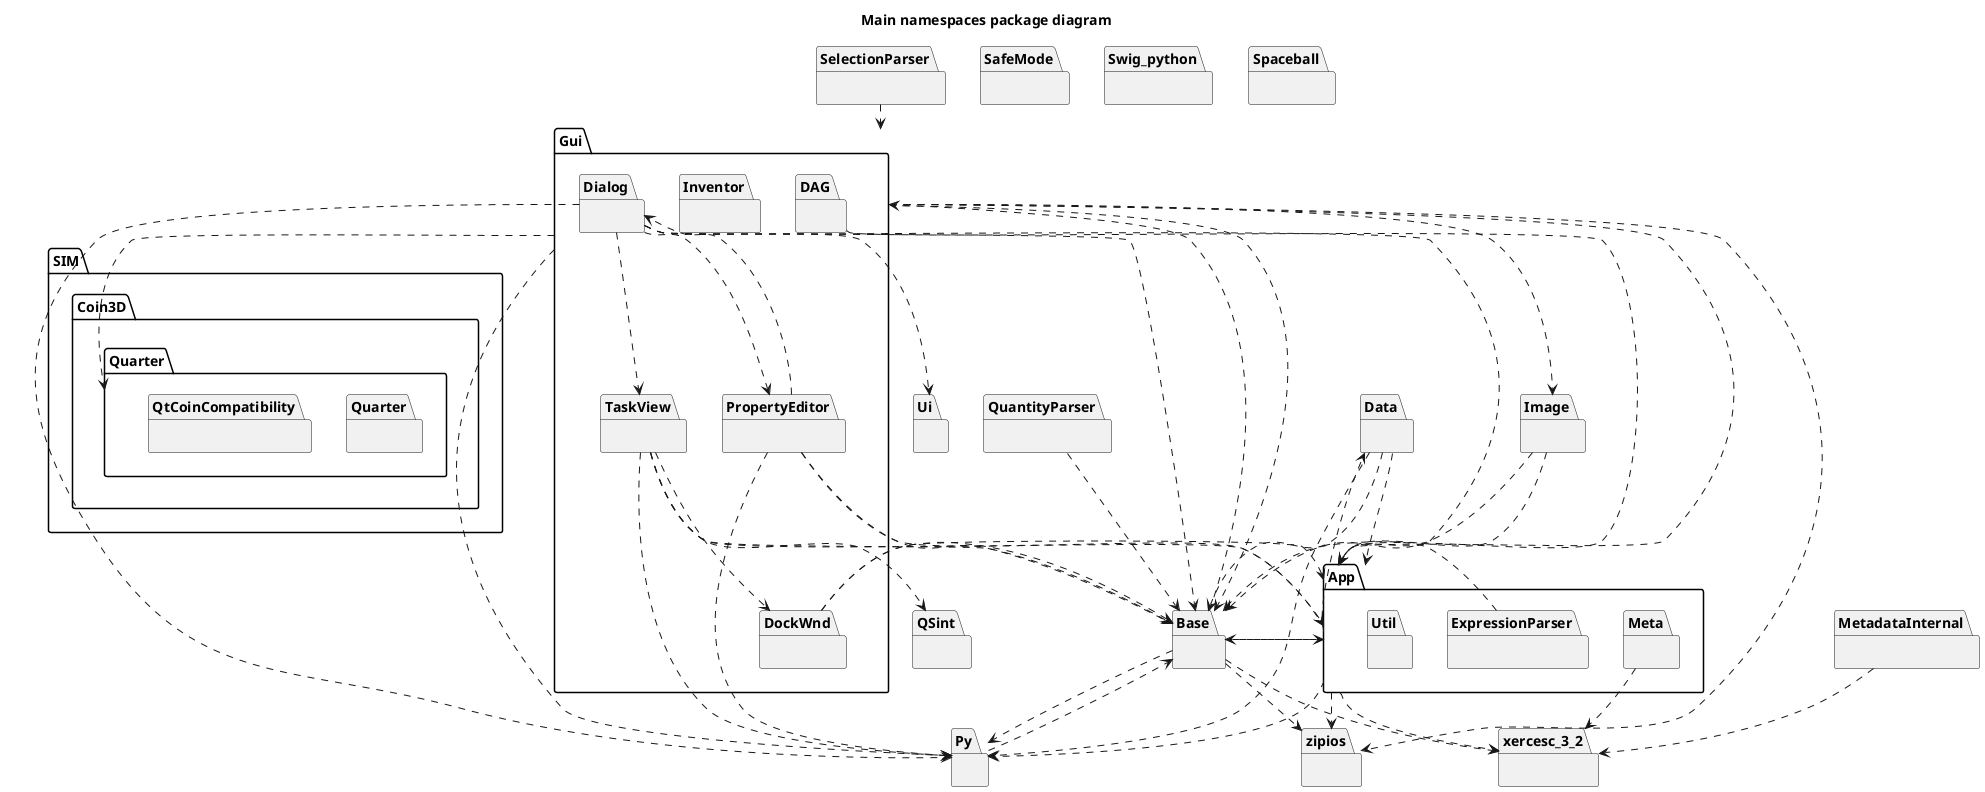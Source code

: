 @startuml
title Main namespaces package diagram
package [Base] as C_0005614219575140048477 [[https://github.com/FreeCAD/FreeCAD/blob/2fcc5317fe3aee96ca73475986a577719fc78e20/src/Base/Bitmask.h#L109{Base}]] {
}
package [Py] as C_0006793471478365930557 [[https://github.com/FreeCAD/FreeCAD/blob/2fcc5317fe3aee96ca73475986a577719fc78e20/src/CXX/Python3/IndirectPythonInterface.hxx#L44{Py}]] {
}
package [Data] as C_0007944022382666682349 [[https://github.com/FreeCAD/FreeCAD/blob/2fcc5317fe3aee96ca73475986a577719fc78e20/src/App/StringHasher.h#L43{Data}]] {
}
package [App] as C_0018282610363821501524 [[https://github.com/FreeCAD/FreeCAD/blob/2fcc5317fe3aee96ca73475986a577719fc78e20/src/App/StringHasher.h#L48{App}]] {
package [ExpressionParser] as C_0007246889466153709727 [[https://github.com/FreeCAD/FreeCAD/blob/2fcc5317fe3aee96ca73475986a577719fc78e20/src/App/ExpressionParser.h#L498{ExpressionParser}]] {
}
package [Meta] as C_0018270916162518928430 [[https://github.com/FreeCAD/FreeCAD/blob/2fcc5317fe3aee96ca73475986a577719fc78e20/src/App/Metadata.h#L42{Meta}]] {
}
package [Util] as C_0016650202754900121193 [[https://github.com/FreeCAD/FreeCAD/blob/2fcc5317fe3aee96ca73475986a577719fc78e20/src/App/ProgramOptionsUtilities.h#L31{Util}]] {
}
}
package [zipios] as C_0016682921334049073419 [[https://github.com/FreeCAD/FreeCAD/blob/2fcc5317fe3aee96ca73475986a577719fc78e20/src/Base/Reader.h#L41{zipios}]] {
}
package [xercesc_3_2] as C_0006430248465199115378 [[https://github.com/FreeCAD/FreeCAD/blob/2fcc5317fe3aee96ca73475986a577719fc78e20/src/Base/Reader.h#L54{xercesc_3_2}]] {
}
package [Image] as C_0010778985571113791344 [[https://github.com/FreeCAD/FreeCAD/blob/2fcc5317fe3aee96ca73475986a577719fc78e20/src/App/ImagePlane.h#L30{Image}]] {
}
package [MetadataInternal] as C_0014411154297366927015 [[https://github.com/FreeCAD/FreeCAD/blob/2fcc5317fe3aee96ca73475986a577719fc78e20/src/App/Metadata.cpp#L68{MetadataInternal}]] {
}
package [SafeMode] as C_0001781159584129674761 [[https://github.com/FreeCAD/FreeCAD/blob/2fcc5317fe3aee96ca73475986a577719fc78e20/src/App/SafeMode.h#L26{SafeMode}]] {
}
package [QuantityParser] as C_0015938650824019463012 [[https://github.com/FreeCAD/FreeCAD/blob/2fcc5317fe3aee96ca73475986a577719fc78e20/src/Base/Quantity.cpp#L517{QuantityParser}]] {
}
package [Swig_python] as C_0010456284060332735194 [[https://github.com/FreeCAD/FreeCAD/blob/2fcc5317fe3aee96ca73475986a577719fc78e20/src/Base/Interpreter.cpp#L914{Swig_python}]] {
}
package [Gui] as C_0002504077655750104390 [[https://github.com/FreeCAD/FreeCAD/blob/2fcc5317fe3aee96ca73475986a577719fc78e20/src/Gui/Namespace.h#L28{Gui}]] {
package [TaskView] as C_0003787228725676250920 [[https://github.com/FreeCAD/FreeCAD/blob/2fcc5317fe3aee96ca73475986a577719fc78e20/src/Gui/TaskView/TaskWatcher.h#L34{TaskView}]] {
}
package [Dialog] as C_0011556839640094493981 [[https://github.com/FreeCAD/FreeCAD/blob/2fcc5317fe3aee96ca73475986a577719fc78e20/src/Gui/PropertyPage.h#L33{Dialog}]] {
}
package [DockWnd] as C_0004275390182320945250 [[https://github.com/FreeCAD/FreeCAD/blob/2fcc5317fe3aee96ca73475986a577719fc78e20/src/Gui/MainWindow.h#L49{DockWnd}]] {
}
package [PropertyEditor] as C_0018156722304449023864 [[https://github.com/FreeCAD/FreeCAD/blob/2fcc5317fe3aee96ca73475986a577719fc78e20/src/Gui/propertyeditor/PropertyItem.h#L79{PropertyEditor}]] {
}
package [Inventor] as C_0004683800225880915543 [[https://github.com/FreeCAD/FreeCAD/blob/2fcc5317fe3aee96ca73475986a577719fc78e20/src/Gui/Inventor/MarkerBitmaps.h#L32{Inventor}]] {
}
package [DAG] as C_0018329347203714231793 [[https://github.com/FreeCAD/FreeCAD/blob/2fcc5317fe3aee96ca73475986a577719fc78e20/src/Gui/DAGView/DAGRectItem.h#L32{DAG}]] {
}
}
package [SIM] as C_0013431119429217839578 [[https://github.com/FreeCAD/FreeCAD/blob/2fcc5317fe3aee96ca73475986a577719fc78e20/src/Gui/Quarter/QuarterWidget.h#L56{SIM}]] {
package [Coin3D] as C_0000202493170868742021 [[https://github.com/FreeCAD/FreeCAD/blob/2fcc5317fe3aee96ca73475986a577719fc78e20/src/Gui/Quarter/QuarterWidget.h#L56{Coin3D}]] {
package [Quarter] as C_0000686828068437319385 [[https://github.com/FreeCAD/FreeCAD/blob/2fcc5317fe3aee96ca73475986a577719fc78e20/src/Gui/Quarter/QuarterWidget.h#L56{Quarter}]] {
package [Quarter] as C_0002151431186878769132 [[https://github.com/FreeCAD/FreeCAD/blob/2fcc5317fe3aee96ca73475986a577719fc78e20/src/Gui/Quarter/Quarter.h#L40{Quarter}]] {
}
package [QtCoinCompatibility] as C_0006801328954580585505 [[https://github.com/FreeCAD/FreeCAD/blob/2fcc5317fe3aee96ca73475986a577719fc78e20/src/Gui/Quarter/QtCoinCompatibility.h#L44{QtCoinCompatibility}]] {
}
}
}
}
package [Ui] as C_0003071563805793380058 [[https://github.com/FreeCAD/FreeCAD/blob/2fcc5317fe3aee96ca73475986a577719fc78e20/src/Gui/DlgExpressionInput.h#L33{Ui}]] {
}
package [QSint] as C_0002776273517734033433 [[https://github.com/FreeCAD/FreeCAD/blob/2fcc5317fe3aee96ca73475986a577719fc78e20/src/Gui/QSint/actionpanel/actionlabel.h#L15{QSint}]] {
}
package [Spaceball] as C_0002921845655042211540 [[https://github.com/FreeCAD/FreeCAD/blob/2fcc5317fe3aee96ca73475986a577719fc78e20/src/Gui/SpaceballEvent.h#L28{Spaceball}]] {
}
package [SelectionParser] as C_0002549866568165142968 [[https://github.com/FreeCAD/FreeCAD/blob/2fcc5317fe3aee96ca73475986a577719fc78e20/src/Gui/SelectionFilter.cpp#L249{SelectionParser}]] {
}
C_0005614219575140048477 ..> C_0006793471478365930557 [[https://github.com/FreeCAD/FreeCAD/blob/2fcc5317fe3aee96ca73475986a577719fc78e20/_build/src/Base/BaseClassPy.h#L61{}]]
C_0005614219575140048477 ..> C_0006430248465199115378 [[https://github.com/FreeCAD/FreeCAD/blob/2fcc5317fe3aee96ca73475986a577719fc78e20/src/Base/Reader.h#L351{}]]
C_0005614219575140048477 ..> C_0016682921334049073419 [[https://github.com/FreeCAD/FreeCAD/blob/2fcc5317fe3aee96ca73475986a577719fc78e20/src/Base/Reader.h#L253{}]]
C_0005614219575140048477 ..> C_0002504077655750104390 [[https://github.com/FreeCAD/FreeCAD/blob/2fcc5317fe3aee96ca73475986a577719fc78e20/src/Base/Observer.h#L236{}]]
C_0005614219575140048477 ..> C_0018282610363821501524 [[https://github.com/FreeCAD/FreeCAD/blob/2fcc5317fe3aee96ca73475986a577719fc78e20/src/Gui/Utilities.h#L105{}]]
C_0006793471478365930557 ..> C_0005614219575140048477 [[https://github.com/FreeCAD/FreeCAD/blob/2fcc5317fe3aee96ca73475986a577719fc78e20/src/Base/GeometryPyCXX.h#L132{}]]
C_0007944022382666682349 ..> C_0018282610363821501524 [[https://github.com/FreeCAD/FreeCAD/blob/2fcc5317fe3aee96ca73475986a577719fc78e20/src/App/MappedName.h#L105{}]]
C_0007944022382666682349 ..> C_0005614219575140048477 [[https://github.com/FreeCAD/FreeCAD/blob/2fcc5317fe3aee96ca73475986a577719fc78e20/src/App/ElementMap.h#L312{}]]
C_0007944022382666682349 ..> C_0006793471478365930557 [[https://github.com/FreeCAD/FreeCAD/blob/2fcc5317fe3aee96ca73475986a577719fc78e20/_build/src/App/ComplexGeoDataPy.h#L109{}]]
C_0018282610363821501524 ..> C_0005614219575140048477 [[https://github.com/FreeCAD/FreeCAD/blob/2fcc5317fe3aee96ca73475986a577719fc78e20/src/App/StringHasher.h#L316{}]]
C_0018282610363821501524 ..> C_0007944022382666682349 [[https://github.com/FreeCAD/FreeCAD/blob/2fcc5317fe3aee96ca73475986a577719fc78e20/src/App/StringHasher.h#L707{}]]
C_0018282610363821501524 ..> C_0006793471478365930557 [[https://github.com/FreeCAD/FreeCAD/blob/2fcc5317fe3aee96ca73475986a577719fc78e20/_build/src/App/StringIDPy.h#L57{}]]
C_0018282610363821501524 ..> C_0006430248465199115378 [[https://github.com/FreeCAD/FreeCAD/blob/2fcc5317fe3aee96ca73475986a577719fc78e20/src/App/Metadata.h#L377{}]]
C_0018282610363821501524 ..> C_0016682921334049073419 [[https://github.com/FreeCAD/FreeCAD/blob/2fcc5317fe3aee96ca73475986a577719fc78e20/src/App/MergeDocuments.h#L58{}]]
C_0007246889466153709727 ..> C_0005614219575140048477 [[https://github.com/FreeCAD/FreeCAD/blob/2fcc5317fe3aee96ca73475986a577719fc78e20/src/App/ExpressionParser.h#L510{}]]
C_0018270916162518928430 ..> C_0006430248465199115378 [[https://github.com/FreeCAD/FreeCAD/blob/2fcc5317fe3aee96ca73475986a577719fc78e20/src/App/Metadata.h#L52{}]]
C_0010778985571113791344 ..> C_0018282610363821501524 [[https://github.com/FreeCAD/FreeCAD/blob/2fcc5317fe3aee96ca73475986a577719fc78e20/src/App/ImagePlane.h#L42{}]]
C_0010778985571113791344 ..> C_0005614219575140048477 [[https://github.com/FreeCAD/FreeCAD/blob/2fcc5317fe3aee96ca73475986a577719fc78e20/src/Base/BaseClass.h#L55{}]]
C_0014411154297366927015 ..> C_0006430248465199115378 [[https://github.com/FreeCAD/FreeCAD/blob/2fcc5317fe3aee96ca73475986a577719fc78e20/src/App/Metadata.cpp#L72{}]]
C_0015938650824019463012 ..> C_0005614219575140048477 [[https://github.com/FreeCAD/FreeCAD/blob/2fcc5317fe3aee96ca73475986a577719fc78e20/src/Base/QuantityParser.c#L1039{}]]
C_0002504077655750104390 ..> C_0005614219575140048477 [[https://github.com/FreeCAD/FreeCAD/blob/2fcc5317fe3aee96ca73475986a577719fc78e20/src/Gui/NavigationStyle.h#L70{}]]
C_0002504077655750104390 ..> C_0018282610363821501524 [[https://github.com/FreeCAD/FreeCAD/blob/2fcc5317fe3aee96ca73475986a577719fc78e20/src/Gui/SelectionObject.h#L53{}]]
C_0002504077655750104390 ..> C_0006793471478365930557 [[https://github.com/FreeCAD/FreeCAD/blob/2fcc5317fe3aee96ca73475986a577719fc78e20/src/Gui/SelectionFilter.h#L139{}]]
C_0002504077655750104390 ..> C_0000686828068437319385 [[https://github.com/FreeCAD/FreeCAD/blob/2fcc5317fe3aee96ca73475986a577719fc78e20/src/Gui/View3DInventorViewer.h#L464{}]]
C_0002504077655750104390 ..> C_0010778985571113791344 [[https://github.com/FreeCAD/FreeCAD/blob/2fcc5317fe3aee96ca73475986a577719fc78e20/src/Gui/TaskView/TaskImage.h#L127{}]]
C_0002504077655750104390 ..> C_0016682921334049073419 [[https://github.com/FreeCAD/FreeCAD/blob/2fcc5317fe3aee96ca73475986a577719fc78e20/src/Gui/MergeDocuments.h#L57{}]]
C_0003787228725676250920 ..> C_0002776273517734033433 [[https://github.com/FreeCAD/FreeCAD/blob/2fcc5317fe3aee96ca73475986a577719fc78e20/src/Gui/TaskView/TaskView.h#L60{}]]
C_0003787228725676250920 ..> C_0005614219575140048477 [[https://github.com/FreeCAD/FreeCAD/blob/2fcc5317fe3aee96ca73475986a577719fc78e20/src/Gui/TaskView/TaskView.h#L150{}]]
C_0003787228725676250920 ..> C_0018282610363821501524 [[https://github.com/FreeCAD/FreeCAD/blob/2fcc5317fe3aee96ca73475986a577719fc78e20/src/Gui/TaskView/TaskView.h#L185{}]]
C_0003787228725676250920 ..> C_0004275390182320945250 [[https://github.com/FreeCAD/FreeCAD/blob/2fcc5317fe3aee96ca73475986a577719fc78e20/src/Gui/TaskView/TaskView.h#L153{}]]
C_0003787228725676250920 ..> C_0006793471478365930557 [[https://github.com/FreeCAD/FreeCAD/blob/2fcc5317fe3aee96ca73475986a577719fc78e20/src/Gui/TaskView/TaskDialogPython.h#L43{}]]
C_0011556839640094493981 ..> C_0005614219575140048477 [[https://github.com/FreeCAD/FreeCAD/blob/2fcc5317fe3aee96ca73475986a577719fc78e20/src/Gui/DlgCustomizeSpNavSettings.h#L82{}]]
C_0011556839640094493981 ..> C_0003071563805793380058 [[https://github.com/FreeCAD/FreeCAD/blob/2fcc5317fe3aee96ca73475986a577719fc78e20/src/Gui/DlgExpressionInput.h#L112{}]]
C_0011556839640094493981 ..> C_0018282610363821501524 [[https://github.com/FreeCAD/FreeCAD/blob/2fcc5317fe3aee96ca73475986a577719fc78e20/src/Gui/DlgExpressionInput.h#L113{}]]
C_0011556839640094493981 ..> C_0006793471478365930557 [[https://github.com/FreeCAD/FreeCAD/blob/2fcc5317fe3aee96ca73475986a577719fc78e20/src/Gui/WidgetFactory.h#L395{}]]
C_0011556839640094493981 ..> C_0018156722304449023864 [[https://github.com/FreeCAD/FreeCAD/blob/2fcc5317fe3aee96ca73475986a577719fc78e20/src/Gui/DlgAddPropertyVarSet.h#L133{}]]
C_0011556839640094493981 ..> C_0003787228725676250920 [[https://github.com/FreeCAD/FreeCAD/blob/2fcc5317fe3aee96ca73475986a577719fc78e20/src/Gui/Placement.h#L191{}]]
C_0004275390182320945250 ..> C_0018282610363821501524 [[https://github.com/FreeCAD/FreeCAD/blob/2fcc5317fe3aee96ca73475986a577719fc78e20/src/Gui/SelectionView.h#L110{}]]
C_0004275390182320945250 ..> C_0005614219575140048477 [[https://github.com/FreeCAD/FreeCAD/blob/2fcc5317fe3aee96ca73475986a577719fc78e20/src/Gui/ReportView.h#L211{}]]
C_0018156722304449023864 ..> C_0005614219575140048477 [[https://github.com/FreeCAD/FreeCAD/blob/2fcc5317fe3aee96ca73475986a577719fc78e20/src/Gui/propertyeditor/PropertyItem.h#L89{}]]
C_0018156722304449023864 ..> C_0018282610363821501524 [[https://github.com/FreeCAD/FreeCAD/blob/2fcc5317fe3aee96ca73475986a577719fc78e20/src/Gui/propertyeditor/PropertyItem.h#L216{}]]
C_0018156722304449023864 ..> C_0006793471478365930557 [[https://github.com/FreeCAD/FreeCAD/blob/2fcc5317fe3aee96ca73475986a577719fc78e20/src/Gui/propertyeditor/PropertyItem.h#L207{}]]
C_0018156722304449023864 ..> C_0011556839640094493981 [[https://github.com/FreeCAD/FreeCAD/blob/2fcc5317fe3aee96ca73475986a577719fc78e20/src/Gui/propertyeditor/PropertyItem.h#L829{}]]
C_0018329347203714231793 ..> C_0018282610363821501524 [[https://github.com/FreeCAD/FreeCAD/blob/2fcc5317fe3aee96ca73475986a577719fc78e20/src/Gui/DAGView/DAGModelGraph.h#L236{}]]
C_0002549866568165142968 ..> C_0002504077655750104390 [[https://github.com/FreeCAD/FreeCAD/blob/2fcc5317fe3aee96ca73475986a577719fc78e20/src/Gui/SelectionFilter.tab.c#L118{}]]

'Generated with clang-uml, version 0.6.0
'LLVM version Ubuntu clang version 19.1.1 (1ubuntu1)
@enduml
